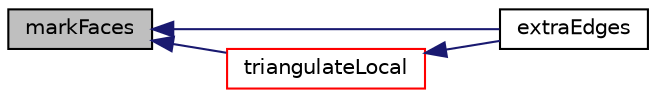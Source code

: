 digraph "markFaces"
{
  bgcolor="transparent";
  edge [fontname="Helvetica",fontsize="10",labelfontname="Helvetica",labelfontsize="10"];
  node [fontname="Helvetica",fontsize="10",shape=record];
  rankdir="LR";
  Node1 [label="markFaces",height=0.2,width=0.4,color="black", fillcolor="grey75", style="filled", fontcolor="black"];
  Node1 -> Node2 [dir="back",color="midnightblue",fontsize="10",style="solid",fontname="Helvetica"];
  Node2 [label="extraEdges",height=0.2,width=0.4,color="black",URL="$a00152.html#a3d3df28c0f1e09faa28552234f4fdec2",tooltip="Indices into edges of additional edges. "];
  Node1 -> Node3 [dir="back",color="midnightblue",fontsize="10",style="solid",fontname="Helvetica"];
  Node3 [label="triangulateLocal",height=0.2,width=0.4,color="red",URL="$a00152.html#a225ee022161c9169e8058dece519bbcf",tooltip="Same as triangulate but in local vertex numbering. "];
  Node3 -> Node2 [dir="back",color="midnightblue",fontsize="10",style="solid",fontname="Helvetica"];
}
